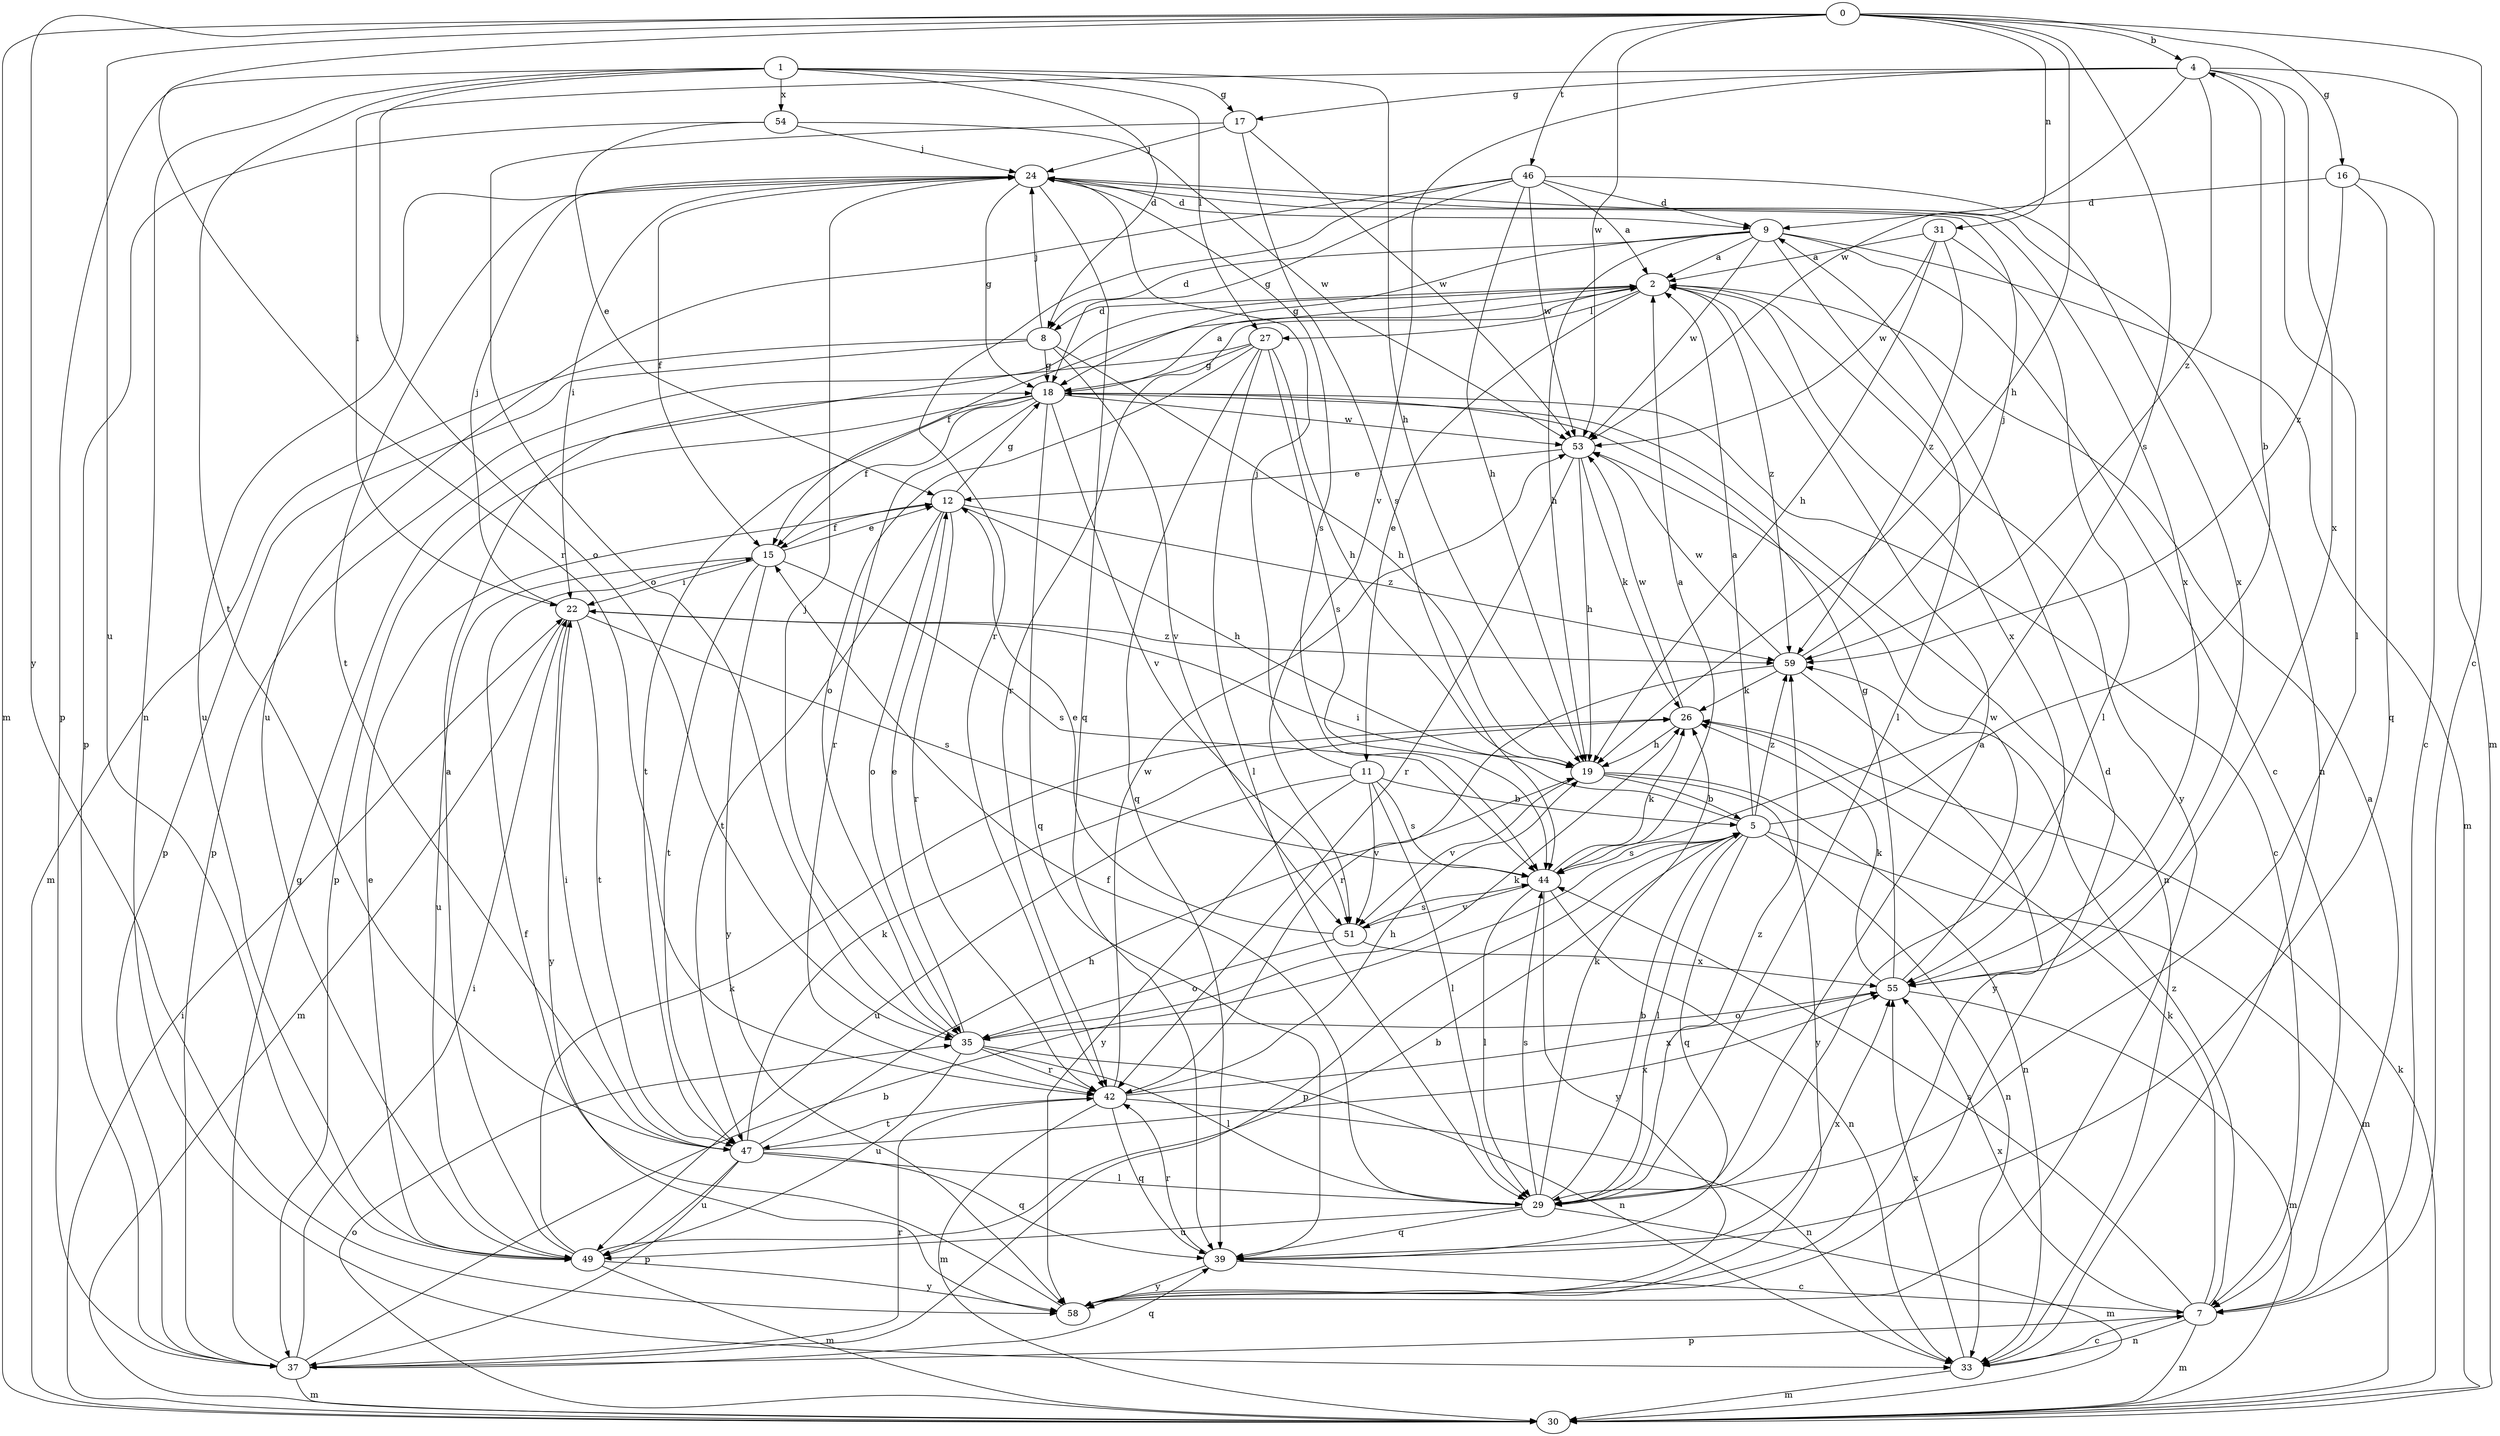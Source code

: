 strict digraph  {
0;
1;
2;
4;
5;
7;
8;
9;
11;
12;
15;
16;
17;
18;
19;
22;
24;
26;
27;
29;
30;
31;
33;
35;
37;
39;
42;
44;
46;
47;
49;
51;
53;
54;
55;
58;
59;
0 -> 4  [label=b];
0 -> 7  [label=c];
0 -> 16  [label=g];
0 -> 19  [label=h];
0 -> 30  [label=m];
0 -> 31  [label=n];
0 -> 42  [label=r];
0 -> 44  [label=s];
0 -> 46  [label=t];
0 -> 49  [label=u];
0 -> 53  [label=w];
0 -> 58  [label=y];
1 -> 8  [label=d];
1 -> 17  [label=g];
1 -> 19  [label=h];
1 -> 27  [label=l];
1 -> 33  [label=n];
1 -> 35  [label=o];
1 -> 37  [label=p];
1 -> 47  [label=t];
1 -> 54  [label=x];
2 -> 8  [label=d];
2 -> 11  [label=e];
2 -> 15  [label=f];
2 -> 27  [label=l];
2 -> 42  [label=r];
2 -> 55  [label=x];
2 -> 58  [label=y];
2 -> 59  [label=z];
4 -> 17  [label=g];
4 -> 22  [label=i];
4 -> 29  [label=l];
4 -> 30  [label=m];
4 -> 51  [label=v];
4 -> 53  [label=w];
4 -> 55  [label=x];
4 -> 59  [label=z];
5 -> 2  [label=a];
5 -> 4  [label=b];
5 -> 22  [label=i];
5 -> 29  [label=l];
5 -> 30  [label=m];
5 -> 33  [label=n];
5 -> 37  [label=p];
5 -> 39  [label=q];
5 -> 44  [label=s];
5 -> 59  [label=z];
7 -> 2  [label=a];
7 -> 26  [label=k];
7 -> 30  [label=m];
7 -> 33  [label=n];
7 -> 37  [label=p];
7 -> 44  [label=s];
7 -> 55  [label=x];
7 -> 59  [label=z];
8 -> 18  [label=g];
8 -> 19  [label=h];
8 -> 24  [label=j];
8 -> 30  [label=m];
8 -> 37  [label=p];
8 -> 51  [label=v];
9 -> 2  [label=a];
9 -> 7  [label=c];
9 -> 8  [label=d];
9 -> 18  [label=g];
9 -> 19  [label=h];
9 -> 29  [label=l];
9 -> 30  [label=m];
9 -> 53  [label=w];
11 -> 5  [label=b];
11 -> 24  [label=j];
11 -> 29  [label=l];
11 -> 44  [label=s];
11 -> 49  [label=u];
11 -> 51  [label=v];
11 -> 58  [label=y];
12 -> 15  [label=f];
12 -> 18  [label=g];
12 -> 19  [label=h];
12 -> 35  [label=o];
12 -> 42  [label=r];
12 -> 47  [label=t];
12 -> 59  [label=z];
15 -> 12  [label=e];
15 -> 22  [label=i];
15 -> 44  [label=s];
15 -> 47  [label=t];
15 -> 49  [label=u];
15 -> 58  [label=y];
16 -> 7  [label=c];
16 -> 9  [label=d];
16 -> 39  [label=q];
16 -> 59  [label=z];
17 -> 24  [label=j];
17 -> 35  [label=o];
17 -> 44  [label=s];
17 -> 53  [label=w];
18 -> 2  [label=a];
18 -> 7  [label=c];
18 -> 15  [label=f];
18 -> 33  [label=n];
18 -> 37  [label=p];
18 -> 39  [label=q];
18 -> 42  [label=r];
18 -> 47  [label=t];
18 -> 51  [label=v];
18 -> 53  [label=w];
19 -> 5  [label=b];
19 -> 33  [label=n];
19 -> 51  [label=v];
19 -> 58  [label=y];
22 -> 24  [label=j];
22 -> 30  [label=m];
22 -> 44  [label=s];
22 -> 47  [label=t];
22 -> 58  [label=y];
22 -> 59  [label=z];
24 -> 9  [label=d];
24 -> 15  [label=f];
24 -> 18  [label=g];
24 -> 22  [label=i];
24 -> 33  [label=n];
24 -> 39  [label=q];
24 -> 44  [label=s];
24 -> 47  [label=t];
24 -> 49  [label=u];
24 -> 55  [label=x];
26 -> 19  [label=h];
26 -> 53  [label=w];
27 -> 18  [label=g];
27 -> 19  [label=h];
27 -> 29  [label=l];
27 -> 35  [label=o];
27 -> 37  [label=p];
27 -> 39  [label=q];
27 -> 44  [label=s];
29 -> 2  [label=a];
29 -> 5  [label=b];
29 -> 15  [label=f];
29 -> 26  [label=k];
29 -> 30  [label=m];
29 -> 39  [label=q];
29 -> 44  [label=s];
29 -> 49  [label=u];
29 -> 59  [label=z];
30 -> 22  [label=i];
30 -> 26  [label=k];
30 -> 35  [label=o];
31 -> 2  [label=a];
31 -> 19  [label=h];
31 -> 29  [label=l];
31 -> 53  [label=w];
31 -> 59  [label=z];
33 -> 7  [label=c];
33 -> 30  [label=m];
33 -> 55  [label=x];
35 -> 12  [label=e];
35 -> 24  [label=j];
35 -> 26  [label=k];
35 -> 29  [label=l];
35 -> 33  [label=n];
35 -> 42  [label=r];
35 -> 49  [label=u];
37 -> 5  [label=b];
37 -> 18  [label=g];
37 -> 22  [label=i];
37 -> 30  [label=m];
37 -> 39  [label=q];
37 -> 42  [label=r];
39 -> 7  [label=c];
39 -> 42  [label=r];
39 -> 55  [label=x];
39 -> 58  [label=y];
42 -> 19  [label=h];
42 -> 30  [label=m];
42 -> 33  [label=n];
42 -> 39  [label=q];
42 -> 47  [label=t];
42 -> 53  [label=w];
42 -> 55  [label=x];
44 -> 2  [label=a];
44 -> 26  [label=k];
44 -> 29  [label=l];
44 -> 33  [label=n];
44 -> 51  [label=v];
44 -> 58  [label=y];
46 -> 2  [label=a];
46 -> 9  [label=d];
46 -> 18  [label=g];
46 -> 19  [label=h];
46 -> 42  [label=r];
46 -> 49  [label=u];
46 -> 53  [label=w];
46 -> 55  [label=x];
47 -> 19  [label=h];
47 -> 22  [label=i];
47 -> 26  [label=k];
47 -> 29  [label=l];
47 -> 37  [label=p];
47 -> 39  [label=q];
47 -> 49  [label=u];
47 -> 55  [label=x];
49 -> 2  [label=a];
49 -> 5  [label=b];
49 -> 12  [label=e];
49 -> 26  [label=k];
49 -> 30  [label=m];
49 -> 58  [label=y];
51 -> 12  [label=e];
51 -> 35  [label=o];
51 -> 44  [label=s];
51 -> 55  [label=x];
53 -> 12  [label=e];
53 -> 19  [label=h];
53 -> 26  [label=k];
53 -> 42  [label=r];
54 -> 12  [label=e];
54 -> 24  [label=j];
54 -> 37  [label=p];
54 -> 53  [label=w];
55 -> 18  [label=g];
55 -> 26  [label=k];
55 -> 30  [label=m];
55 -> 35  [label=o];
55 -> 53  [label=w];
58 -> 9  [label=d];
58 -> 15  [label=f];
59 -> 24  [label=j];
59 -> 26  [label=k];
59 -> 42  [label=r];
59 -> 53  [label=w];
59 -> 58  [label=y];
}
